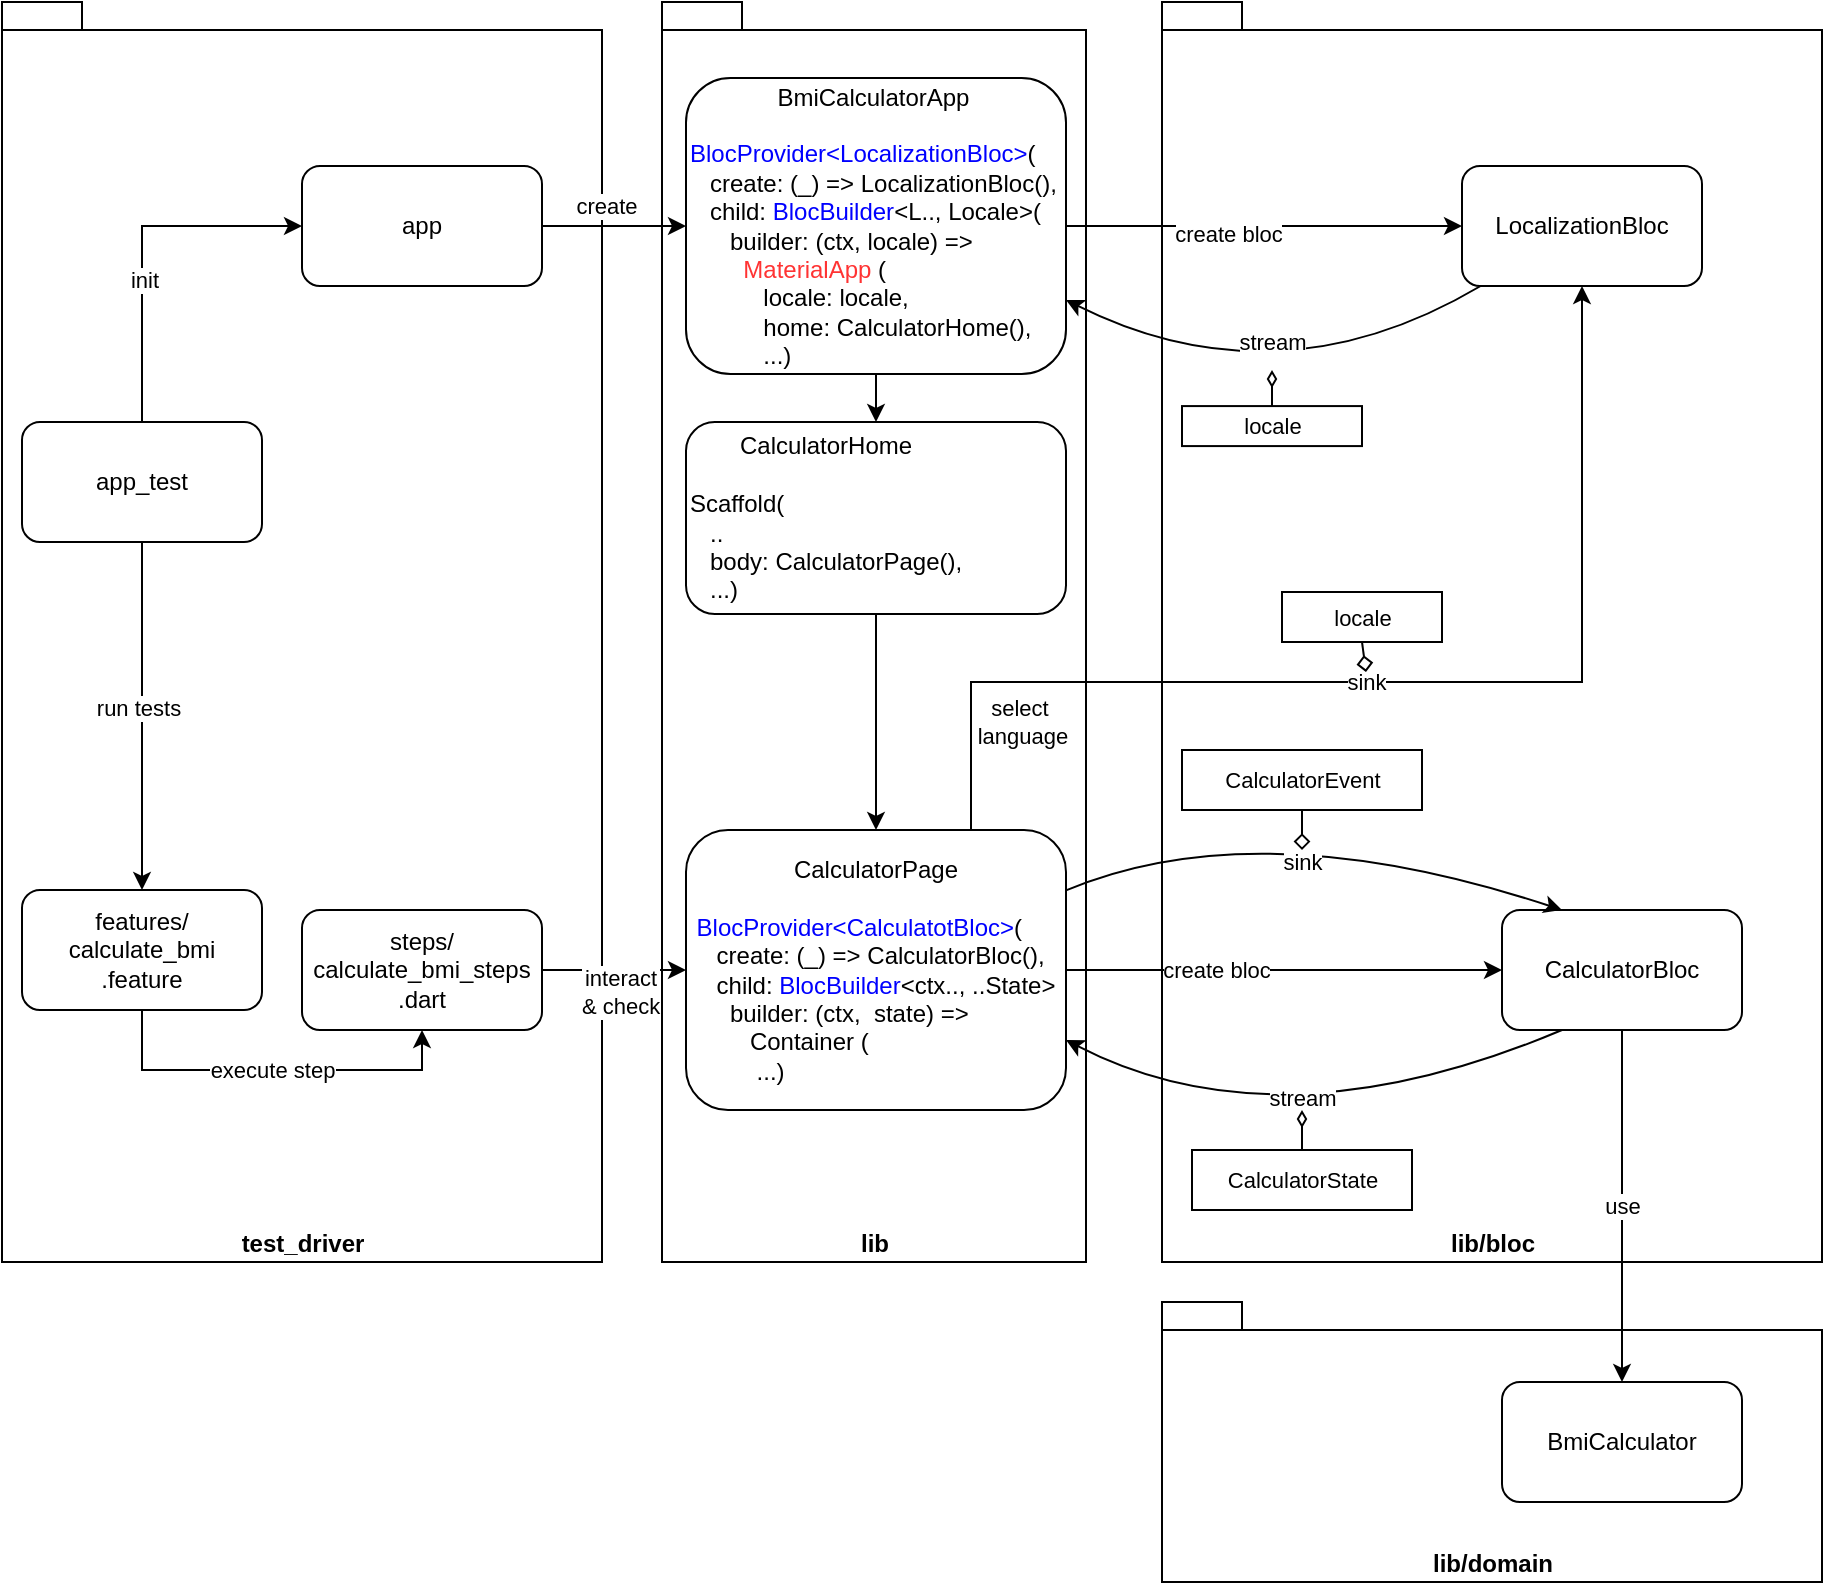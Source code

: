 <mxfile version="13.7.9" type="device"><diagram id="4DY9AL6dR4N06-fON3If" name="Page-1"><mxGraphModel dx="1092" dy="816" grid="1" gridSize="10" guides="1" tooltips="1" connect="1" arrows="1" fold="1" page="1" pageScale="1" pageWidth="827" pageHeight="1169" math="0" shadow="0"><root><mxCell id="0"/><mxCell id="1" parent="0"/><mxCell id="WTaM-rJuRC2N1R0aIPix-10" value="lib" style="shape=folder;fontStyle=1;spacingTop=10;tabWidth=40;tabHeight=14;tabPosition=left;html=1;verticalAlign=bottom;" parent="1" vertex="1"><mxGeometry x="390" y="40" width="212" height="630" as="geometry"/></mxCell><mxCell id="8uSKSbnsuFyCZDpR5Abw-17" value="lib/bloc" style="shape=folder;fontStyle=1;spacingTop=10;tabWidth=40;tabHeight=14;tabPosition=left;html=1;verticalAlign=bottom;" parent="1" vertex="1"><mxGeometry x="640" y="40" width="330" height="630" as="geometry"/></mxCell><mxCell id="8uSKSbnsuFyCZDpR5Abw-12" value="lib/domain" style="shape=folder;fontStyle=1;spacingTop=10;tabWidth=40;tabHeight=14;tabPosition=left;html=1;verticalAlign=bottom;" parent="1" vertex="1"><mxGeometry x="640" y="690" width="330" height="140" as="geometry"/></mxCell><mxCell id="9mBkomu9EdnXLgmtEmoX-10" value="create bloc" style="edgeStyle=orthogonalEdgeStyle;rounded=0;orthogonalLoop=1;jettySize=auto;html=1;exitX=1;exitY=0.5;exitDx=0;exitDy=0;" parent="1" source="8uSKSbnsuFyCZDpR5Abw-1" target="8uSKSbnsuFyCZDpR5Abw-2" edge="1"><mxGeometry x="-0.31" relative="1" as="geometry"><mxPoint x="588" y="460" as="sourcePoint"/><mxPoint as="offset"/></mxGeometry></mxCell><mxCell id="9mBkomu9EdnXLgmtEmoX-20" value="sink" style="edgeStyle=orthogonalEdgeStyle;rounded=0;orthogonalLoop=1;jettySize=auto;html=1;exitX=0.75;exitY=0;exitDx=0;exitDy=0;" parent="1" source="8uSKSbnsuFyCZDpR5Abw-1" target="9mBkomu9EdnXLgmtEmoX-11" edge="1"><mxGeometry x="-0.061" relative="1" as="geometry"><Array as="points"><mxPoint x="545" y="380"/><mxPoint x="850" y="380"/></Array><mxPoint as="offset"/></mxGeometry></mxCell><mxCell id="9mBkomu9EdnXLgmtEmoX-26" value="select&amp;nbsp;&lt;br&gt;language" style="edgeLabel;html=1;align=center;verticalAlign=middle;resizable=0;points=[];" parent="9mBkomu9EdnXLgmtEmoX-20" vertex="1" connectable="0"><mxGeometry x="-0.813" y="-2" relative="1" as="geometry"><mxPoint x="23.5" as="offset"/></mxGeometry></mxCell><mxCell id="8uSKSbnsuFyCZDpR5Abw-1" value="&lt;div&gt;&lt;span&gt;CalculatorPage&lt;/span&gt;&lt;/div&gt;&lt;div style=&quot;text-align: left&quot;&gt;&lt;br&gt;&lt;/div&gt;&lt;div style=&quot;text-align: left&quot;&gt;&lt;font color=&quot;#0000ff&quot;&gt;BlocProvider&amp;lt;CalculatotBloc&amp;gt;&lt;/font&gt;(&lt;/div&gt;&lt;div style=&quot;text-align: left&quot;&gt;&amp;nbsp; &amp;nbsp;create: (_) =&amp;gt; CalculatorBloc(),&lt;br&gt;&lt;/div&gt;&lt;div style=&quot;text-align: left&quot;&gt;&lt;span&gt;&amp;nbsp; &amp;nbsp;child:&amp;nbsp;&lt;/span&gt;&lt;font color=&quot;#0000ff&quot;&gt;BlocBuilder&lt;/font&gt;&amp;lt;ctx.., ..State&amp;gt;&lt;/div&gt;&lt;div style=&quot;text-align: left&quot;&gt;&amp;nbsp; &amp;nbsp; &amp;nbsp;builder: (ctx,&amp;nbsp; state) =&amp;gt;&lt;/div&gt;&lt;div style=&quot;text-align: left&quot;&gt;&amp;nbsp; &amp;nbsp; &amp;nbsp; &amp;nbsp; Container (&lt;/div&gt;&lt;div style=&quot;text-align: left&quot;&gt;&lt;span&gt;&amp;nbsp; &amp;nbsp; &amp;nbsp; &amp;nbsp; &amp;nbsp;...)&lt;/span&gt;&lt;br&gt;&lt;/div&gt;" style="rounded=1;whiteSpace=wrap;html=1;" parent="1" vertex="1"><mxGeometry x="402" y="454" width="190" height="140" as="geometry"/></mxCell><mxCell id="8uSKSbnsuFyCZDpR5Abw-2" value="CalculatorBloc" style="rounded=1;whiteSpace=wrap;html=1;" parent="1" vertex="1"><mxGeometry x="810" y="494" width="120" height="60" as="geometry"/></mxCell><mxCell id="8uSKSbnsuFyCZDpR5Abw-3" value="" style="curved=1;endArrow=classic;html=1;entryX=0.25;entryY=0;entryDx=0;entryDy=0;" parent="1" source="8uSKSbnsuFyCZDpR5Abw-1" target="8uSKSbnsuFyCZDpR5Abw-2" edge="1"><mxGeometry width="50" height="50" relative="1" as="geometry"><mxPoint x="588" y="489.714" as="sourcePoint"/><mxPoint x="828" y="444" as="targetPoint"/><Array as="points"><mxPoint x="688" y="444"/></Array></mxGeometry></mxCell><mxCell id="8uSKSbnsuFyCZDpR5Abw-14" value="sink" style="edgeLabel;html=1;align=center;verticalAlign=middle;resizable=0;points=[];" parent="8uSKSbnsuFyCZDpR5Abw-3" vertex="1" connectable="0"><mxGeometry x="-0.124" y="-19" relative="1" as="geometry"><mxPoint x="16.61" y="4.23" as="offset"/></mxGeometry></mxCell><mxCell id="8uSKSbnsuFyCZDpR5Abw-5" value="" style="curved=1;endArrow=classic;html=1;exitX=0.25;exitY=1;exitDx=0;exitDy=0;entryX=1;entryY=0.75;entryDx=0;entryDy=0;" parent="1" source="8uSKSbnsuFyCZDpR5Abw-2" target="8uSKSbnsuFyCZDpR5Abw-1" edge="1"><mxGeometry width="50" height="50" relative="1" as="geometry"><mxPoint x="678" y="674" as="sourcePoint"/><mxPoint x="580" y="554" as="targetPoint"/><Array as="points"><mxPoint x="698" y="614"/></Array></mxGeometry></mxCell><mxCell id="8uSKSbnsuFyCZDpR5Abw-15" value="stream" style="edgeLabel;html=1;align=center;verticalAlign=middle;resizable=0;points=[];" parent="8uSKSbnsuFyCZDpR5Abw-5" vertex="1" connectable="0"><mxGeometry x="0.066" y="-25" relative="1" as="geometry"><mxPoint x="14.22" as="offset"/></mxGeometry></mxCell><mxCell id="8uSKSbnsuFyCZDpR5Abw-7" value="BmiCalculator" style="rounded=1;whiteSpace=wrap;html=1;" parent="1" vertex="1"><mxGeometry x="810" y="730" width="120" height="60" as="geometry"/></mxCell><mxCell id="8uSKSbnsuFyCZDpR5Abw-9" value="use" style="curved=1;endArrow=classic;html=1;entryX=0.5;entryY=0;entryDx=0;entryDy=0;exitX=0.5;exitY=1;exitDx=0;exitDy=0;" parent="1" source="8uSKSbnsuFyCZDpR5Abw-2" target="8uSKSbnsuFyCZDpR5Abw-7" edge="1"><mxGeometry width="50" height="50" relative="1" as="geometry"><mxPoint x="870" y="390" as="sourcePoint"/><mxPoint x="830" y="570" as="targetPoint"/><Array as="points"/></mxGeometry></mxCell><mxCell id="8uSKSbnsuFyCZDpR5Abw-18" value="&lt;span style=&quot;font-size: 11px ; background-color: rgb(255 , 255 , 255)&quot;&gt;CalculatorEvent&lt;/span&gt;" style="html=1;" parent="1" vertex="1"><mxGeometry x="650" y="414" width="120" height="30" as="geometry"/></mxCell><mxCell id="8uSKSbnsuFyCZDpR5Abw-19" value="&lt;span style=&quot;font-size: 11px ; background-color: rgb(255 , 255 , 255)&quot;&gt;CalculatorState&lt;/span&gt;" style="html=1;" parent="1" vertex="1"><mxGeometry x="655" y="614" width="110" height="30" as="geometry"/></mxCell><mxCell id="8uSKSbnsuFyCZDpR5Abw-22" value="" style="endArrow=none;endFill=0;endSize=12;html=1;entryX=0.5;entryY=1;entryDx=0;entryDy=0;startArrow=diamond;startFill=0;" parent="1" target="8uSKSbnsuFyCZDpR5Abw-18" edge="1"><mxGeometry width="160" relative="1" as="geometry"><mxPoint x="710" y="464" as="sourcePoint"/><mxPoint x="860" y="464" as="targetPoint"/></mxGeometry></mxCell><mxCell id="8uSKSbnsuFyCZDpR5Abw-23" value="" style="endArrow=none;endFill=0;endSize=12;html=1;entryX=0.5;entryY=0;entryDx=0;entryDy=0;startArrow=diamondThin;startFill=0;" parent="1" target="8uSKSbnsuFyCZDpR5Abw-19" edge="1"><mxGeometry width="160" relative="1" as="geometry"><mxPoint x="710" y="594" as="sourcePoint"/><mxPoint x="705" y="444" as="targetPoint"/></mxGeometry></mxCell><mxCell id="WTaM-rJuRC2N1R0aIPix-15" value="test_driver" style="shape=folder;fontStyle=1;spacingTop=10;tabWidth=40;tabHeight=14;tabPosition=left;html=1;verticalAlign=bottom;" parent="1" vertex="1"><mxGeometry x="60" y="40" width="300" height="630" as="geometry"/></mxCell><mxCell id="WTaM-rJuRC2N1R0aIPix-16" value="app" style="rounded=1;whiteSpace=wrap;html=1;" parent="1" vertex="1"><mxGeometry x="210" y="122" width="120" height="60" as="geometry"/></mxCell><mxCell id="WTaM-rJuRC2N1R0aIPix-17" value="" style="curved=1;endArrow=classic;html=1;exitX=1;exitY=0.5;exitDx=0;exitDy=0;entryX=0;entryY=0.5;entryDx=0;entryDy=0;" parent="1" source="WTaM-rJuRC2N1R0aIPix-16" target="WTaM-rJuRC2N1R0aIPix-19" edge="1"><mxGeometry width="50" height="50" relative="1" as="geometry"><mxPoint x="480" y="232" as="sourcePoint"/><mxPoint x="800" y="232" as="targetPoint"/></mxGeometry></mxCell><mxCell id="WTaM-rJuRC2N1R0aIPix-18" value="create" style="edgeLabel;html=1;align=center;verticalAlign=middle;resizable=0;points=[];" parent="WTaM-rJuRC2N1R0aIPix-17" vertex="1" connectable="0"><mxGeometry x="-0.124" y="-19" relative="1" as="geometry"><mxPoint y="-29" as="offset"/></mxGeometry></mxCell><mxCell id="9mBkomu9EdnXLgmtEmoX-12" style="edgeStyle=orthogonalEdgeStyle;rounded=0;orthogonalLoop=1;jettySize=auto;html=1;exitX=1;exitY=0.5;exitDx=0;exitDy=0;entryX=0;entryY=0.5;entryDx=0;entryDy=0;" parent="1" source="WTaM-rJuRC2N1R0aIPix-19" target="9mBkomu9EdnXLgmtEmoX-11" edge="1"><mxGeometry relative="1" as="geometry"><mxPoint x="588" y="152" as="sourcePoint"/></mxGeometry></mxCell><mxCell id="9mBkomu9EdnXLgmtEmoX-13" value="create bloc" style="edgeLabel;html=1;align=center;verticalAlign=middle;resizable=0;points=[];" parent="9mBkomu9EdnXLgmtEmoX-12" vertex="1" connectable="0"><mxGeometry x="-0.189" y="-4" relative="1" as="geometry"><mxPoint as="offset"/></mxGeometry></mxCell><mxCell id="WTaM-rJuRC2N1R0aIPix-19" value="&lt;div style=&quot;text-align: center&quot;&gt;BmiCalculatorApp&lt;/div&gt;&lt;div&gt;&lt;br&gt;&lt;font color=&quot;#0000ff&quot;&gt;BlocProvider&amp;lt;LocalizationBloc&amp;gt;&lt;/font&gt;(&lt;/div&gt;&lt;div&gt;&amp;nbsp; &amp;nbsp;create: (_) =&amp;gt; LocalizationBloc(),&lt;br&gt;&amp;nbsp; &amp;nbsp;child:&amp;nbsp;&lt;font color=&quot;#0000ff&quot;&gt;BlocBuilder&lt;/font&gt;&amp;lt;L.., Locale&amp;gt;(&lt;/div&gt;&lt;div&gt;&amp;nbsp; &amp;nbsp; &amp;nbsp; builder: (ctx, locale) =&amp;gt;&lt;/div&gt;&lt;div&gt;&amp;nbsp; &amp;nbsp; &amp;nbsp; &amp;nbsp; &lt;font color=&quot;#ff3333&quot;&gt;MaterialApp&lt;/font&gt; (&lt;/div&gt;&lt;div&gt;&amp;nbsp; &amp;nbsp; &amp;nbsp; &amp;nbsp; &amp;nbsp; &amp;nbsp;locale: locale,&lt;/div&gt;&lt;div&gt;&amp;nbsp; &amp;nbsp; &amp;nbsp; &amp;nbsp; &amp;nbsp; &amp;nbsp;home: CalculatorHome(),&lt;/div&gt;&lt;div&gt;&amp;nbsp; &amp;nbsp; &amp;nbsp; &amp;nbsp; &amp;nbsp; &amp;nbsp;...)&lt;/div&gt;" style="rounded=1;whiteSpace=wrap;html=1;align=left;" parent="1" vertex="1"><mxGeometry x="402" y="78" width="190" height="148" as="geometry"/></mxCell><mxCell id="WTaM-rJuRC2N1R0aIPix-20" value="" style="curved=1;endArrow=classic;html=1;" parent="1" source="WTaM-rJuRC2N1R0aIPix-19" target="9mBkomu9EdnXLgmtEmoX-28" edge="1"><mxGeometry width="50" height="50" relative="1" as="geometry"><mxPoint x="499" y="230" as="sourcePoint"/><mxPoint x="457" y="240" as="targetPoint"/></mxGeometry></mxCell><mxCell id="WTaM-rJuRC2N1R0aIPix-22" value="" style="curved=1;endArrow=classic;html=1;exitX=1;exitY=0.5;exitDx=0;exitDy=0;entryX=0;entryY=0.5;entryDx=0;entryDy=0;" parent="1" source="9mBkomu9EdnXLgmtEmoX-8" target="8uSKSbnsuFyCZDpR5Abw-1" edge="1"><mxGeometry width="50" height="50" relative="1" as="geometry"><mxPoint x="340" y="434" as="sourcePoint"/><mxPoint x="420" y="434" as="targetPoint"/></mxGeometry></mxCell><mxCell id="WTaM-rJuRC2N1R0aIPix-23" value="interact &lt;br&gt;&lt;div style=&quot;text-align: left&quot;&gt;&amp;amp; check&lt;/div&gt;" style="edgeLabel;html=1;align=center;verticalAlign=middle;resizable=0;points=[];" parent="WTaM-rJuRC2N1R0aIPix-22" vertex="1" connectable="0"><mxGeometry x="-0.124" y="-19" relative="1" as="geometry"><mxPoint x="6.78" y="-7.85" as="offset"/></mxGeometry></mxCell><mxCell id="9mBkomu9EdnXLgmtEmoX-4" style="edgeStyle=orthogonalEdgeStyle;rounded=0;orthogonalLoop=1;jettySize=auto;html=1;exitX=0.5;exitY=0;exitDx=0;exitDy=0;entryX=0;entryY=0.5;entryDx=0;entryDy=0;" parent="1" source="9mBkomu9EdnXLgmtEmoX-1" target="WTaM-rJuRC2N1R0aIPix-16" edge="1"><mxGeometry relative="1" as="geometry"><mxPoint x="130" y="172" as="sourcePoint"/></mxGeometry></mxCell><mxCell id="9mBkomu9EdnXLgmtEmoX-6" value="init" style="edgeLabel;html=1;align=center;verticalAlign=middle;resizable=0;points=[];" parent="9mBkomu9EdnXLgmtEmoX-4" vertex="1" connectable="0"><mxGeometry x="-0.2" y="-1" relative="1" as="geometry"><mxPoint as="offset"/></mxGeometry></mxCell><mxCell id="9mBkomu9EdnXLgmtEmoX-5" style="edgeStyle=orthogonalEdgeStyle;rounded=0;orthogonalLoop=1;jettySize=auto;html=1;exitX=0.5;exitY=1;exitDx=0;exitDy=0;entryX=0.5;entryY=0;entryDx=0;entryDy=0;" parent="1" source="9mBkomu9EdnXLgmtEmoX-1" target="9mBkomu9EdnXLgmtEmoX-2" edge="1"><mxGeometry relative="1" as="geometry"><mxPoint x="130" y="370" as="sourcePoint"/></mxGeometry></mxCell><mxCell id="9mBkomu9EdnXLgmtEmoX-7" value="run tests" style="edgeLabel;html=1;align=center;verticalAlign=middle;resizable=0;points=[];" parent="9mBkomu9EdnXLgmtEmoX-5" vertex="1" connectable="0"><mxGeometry x="-0.048" y="-2" relative="1" as="geometry"><mxPoint as="offset"/></mxGeometry></mxCell><mxCell id="9mBkomu9EdnXLgmtEmoX-1" value="app_test" style="rounded=1;whiteSpace=wrap;html=1;" parent="1" vertex="1"><mxGeometry x="70" y="250" width="120" height="60" as="geometry"/></mxCell><mxCell id="9mBkomu9EdnXLgmtEmoX-9" value="execute step" style="edgeStyle=orthogonalEdgeStyle;rounded=0;orthogonalLoop=1;jettySize=auto;html=1;exitX=0.5;exitY=1;exitDx=0;exitDy=0;entryX=0.5;entryY=1;entryDx=0;entryDy=0;" parent="1" source="9mBkomu9EdnXLgmtEmoX-2" target="9mBkomu9EdnXLgmtEmoX-8" edge="1"><mxGeometry relative="1" as="geometry"/></mxCell><mxCell id="9mBkomu9EdnXLgmtEmoX-2" value="features/&lt;br&gt;calculate_bmi&lt;br&gt;.feature" style="rounded=1;whiteSpace=wrap;html=1;" parent="1" vertex="1"><mxGeometry x="70" y="484" width="120" height="60" as="geometry"/></mxCell><mxCell id="9mBkomu9EdnXLgmtEmoX-8" value="steps/&lt;br&gt;calculate_bmi_steps&lt;br&gt;.dart" style="rounded=1;whiteSpace=wrap;html=1;" parent="1" vertex="1"><mxGeometry x="210" y="494" width="120" height="60" as="geometry"/></mxCell><mxCell id="9mBkomu9EdnXLgmtEmoX-11" value="LocalizationBloc" style="rounded=1;whiteSpace=wrap;html=1;" parent="1" vertex="1"><mxGeometry x="790" y="122" width="120" height="60" as="geometry"/></mxCell><mxCell id="9mBkomu9EdnXLgmtEmoX-14" value="" style="curved=1;endArrow=classic;html=1;entryX=1;entryY=0.75;entryDx=0;entryDy=0;" parent="1" source="9mBkomu9EdnXLgmtEmoX-11" target="WTaM-rJuRC2N1R0aIPix-19" edge="1"><mxGeometry width="50" height="50" relative="1" as="geometry"><mxPoint x="838" y="182" as="sourcePoint"/><mxPoint x="588" y="190.4" as="targetPoint"/><Array as="points"><mxPoint x="698" y="242"/></Array></mxGeometry></mxCell><mxCell id="9mBkomu9EdnXLgmtEmoX-15" value="stream" style="edgeLabel;html=1;align=center;verticalAlign=middle;resizable=0;points=[];" parent="9mBkomu9EdnXLgmtEmoX-14" vertex="1" connectable="0"><mxGeometry x="0.066" y="-25" relative="1" as="geometry"><mxPoint x="-6.81" y="-5.96" as="offset"/></mxGeometry></mxCell><mxCell id="9mBkomu9EdnXLgmtEmoX-16" value="&lt;span style=&quot;font-size: 11px ; background-color: rgb(255 , 255 , 255)&quot;&gt;locale&lt;/span&gt;" style="html=1;" parent="1" vertex="1"><mxGeometry x="650" y="242.04" width="90" height="20" as="geometry"/></mxCell><mxCell id="9mBkomu9EdnXLgmtEmoX-17" value="" style="endArrow=none;endFill=0;endSize=12;html=1;entryX=0.5;entryY=0;entryDx=0;entryDy=0;startArrow=diamondThin;startFill=0;" parent="1" target="9mBkomu9EdnXLgmtEmoX-16" edge="1"><mxGeometry width="160" relative="1" as="geometry"><mxPoint x="695" y="224.04" as="sourcePoint"/><mxPoint x="690" y="74.04" as="targetPoint"/></mxGeometry></mxCell><mxCell id="9mBkomu9EdnXLgmtEmoX-23" value="&lt;span style=&quot;font-size: 11px ; background-color: rgb(255 , 255 , 255)&quot;&gt;locale&lt;/span&gt;" style="html=1;" parent="1" vertex="1"><mxGeometry x="700" y="335" width="80" height="25" as="geometry"/></mxCell><mxCell id="9mBkomu9EdnXLgmtEmoX-24" value="" style="endArrow=none;endFill=0;endSize=12;html=1;entryX=0.5;entryY=1;entryDx=0;entryDy=0;startArrow=diamond;startFill=0;" parent="1" target="9mBkomu9EdnXLgmtEmoX-23" edge="1"><mxGeometry width="160" relative="1" as="geometry"><mxPoint x="742" y="375" as="sourcePoint"/><mxPoint x="909" y="372.88" as="targetPoint"/></mxGeometry></mxCell><mxCell id="9mBkomu9EdnXLgmtEmoX-30" value="" style="edgeStyle=orthogonalEdgeStyle;rounded=0;orthogonalLoop=1;jettySize=auto;html=1;exitX=0.5;exitY=1;exitDx=0;exitDy=0;" parent="1" source="9mBkomu9EdnXLgmtEmoX-28" target="8uSKSbnsuFyCZDpR5Abw-1" edge="1"><mxGeometry relative="1" as="geometry"><mxPoint x="497" y="410" as="sourcePoint"/></mxGeometry></mxCell><mxCell id="9mBkomu9EdnXLgmtEmoX-28" value="&lt;div style=&quot;text-align: center&quot;&gt;CalculatorHome&lt;/div&gt;&lt;div&gt;&lt;br&gt;Scaffold(&lt;/div&gt;&lt;div&gt;&amp;nbsp; &amp;nbsp;..&lt;/div&gt;&lt;div&gt;&amp;nbsp; &amp;nbsp;body: CalculatorPage(),&lt;br&gt;&lt;/div&gt;&lt;div&gt;&amp;nbsp; &amp;nbsp;...)&lt;/div&gt;" style="rounded=1;whiteSpace=wrap;html=1;align=left;" parent="1" vertex="1"><mxGeometry x="402" y="250" width="190" height="96" as="geometry"/></mxCell></root></mxGraphModel></diagram></mxfile>